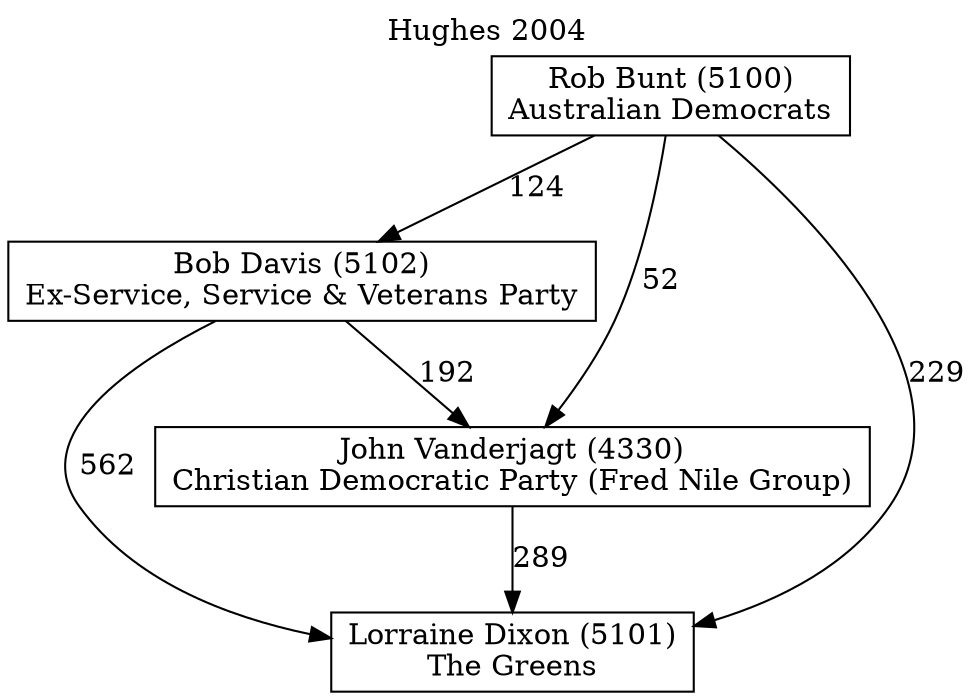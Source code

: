 // House preference flow
digraph "Lorraine Dixon (5101)_Hughes_2004" {
	graph [label="Hughes 2004" labelloc=t mclimit=10]
	node [shape=box]
	"Bob Davis (5102)" [label="Bob Davis (5102)
Ex-Service, Service & Veterans Party"]
	"John Vanderjagt (4330)" [label="John Vanderjagt (4330)
Christian Democratic Party (Fred Nile Group)"]
	"Lorraine Dixon (5101)" [label="Lorraine Dixon (5101)
The Greens"]
	"Rob Bunt (5100)" [label="Rob Bunt (5100)
Australian Democrats"]
	"Bob Davis (5102)" -> "John Vanderjagt (4330)" [label=192]
	"Bob Davis (5102)" -> "Lorraine Dixon (5101)" [label=562]
	"John Vanderjagt (4330)" -> "Lorraine Dixon (5101)" [label=289]
	"Rob Bunt (5100)" -> "Bob Davis (5102)" [label=124]
	"Rob Bunt (5100)" -> "John Vanderjagt (4330)" [label=52]
	"Rob Bunt (5100)" -> "Lorraine Dixon (5101)" [label=229]
}
